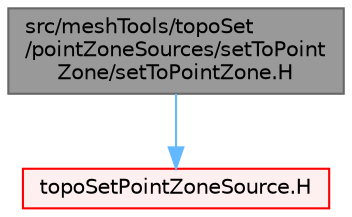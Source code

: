 digraph "src/meshTools/topoSet/pointZoneSources/setToPointZone/setToPointZone.H"
{
 // LATEX_PDF_SIZE
  bgcolor="transparent";
  edge [fontname=Helvetica,fontsize=10,labelfontname=Helvetica,labelfontsize=10];
  node [fontname=Helvetica,fontsize=10,shape=box,height=0.2,width=0.4];
  Node1 [id="Node000001",label="src/meshTools/topoSet\l/pointZoneSources/setToPoint\lZone/setToPointZone.H",height=0.2,width=0.4,color="gray40", fillcolor="grey60", style="filled", fontcolor="black",tooltip=" "];
  Node1 -> Node2 [id="edge1_Node000001_Node000002",color="steelblue1",style="solid",tooltip=" "];
  Node2 [id="Node000002",label="topoSetPointZoneSource.H",height=0.2,width=0.4,color="red", fillcolor="#FFF0F0", style="filled",URL="$topoSetPointZoneSource_8H.html",tooltip=" "];
}
